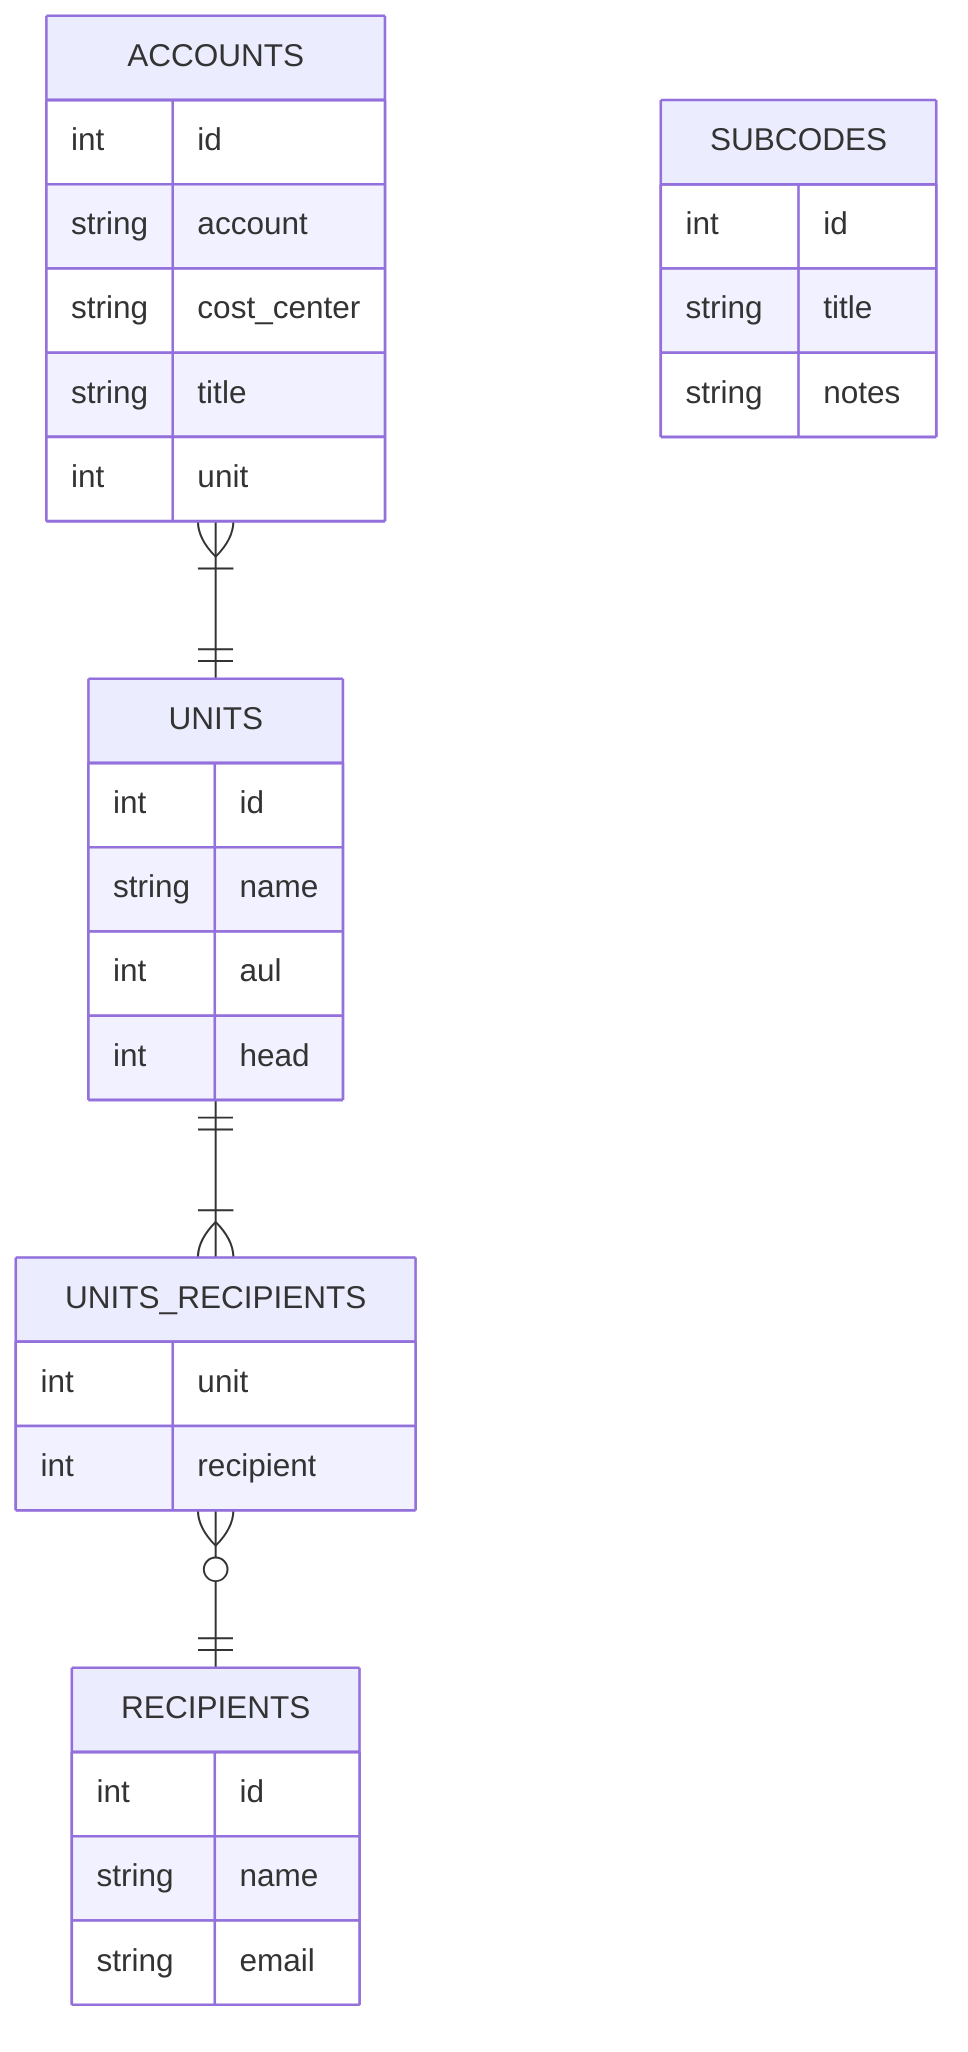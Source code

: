 erDiagram
    RECIPIENTS {
        int id
        string name
        string email
    }
    ACCOUNTS {
        int id
        string account
        string cost_center
        string title
        int unit
    }
    UNITS {
        int id
        string name
        int aul
        int head
    }
    SUBCODES {
        int id
        string title
        string notes
    }
    UNITS_RECIPIENTS{
        int unit
        int recipient
    }
	
    UNITS ||--|{UNITS_RECIPIENTS: ""
    UNITS_RECIPIENTS }o--|| RECIPIENTS : ""
    ACCOUNTS }|--||UNITS:  ""